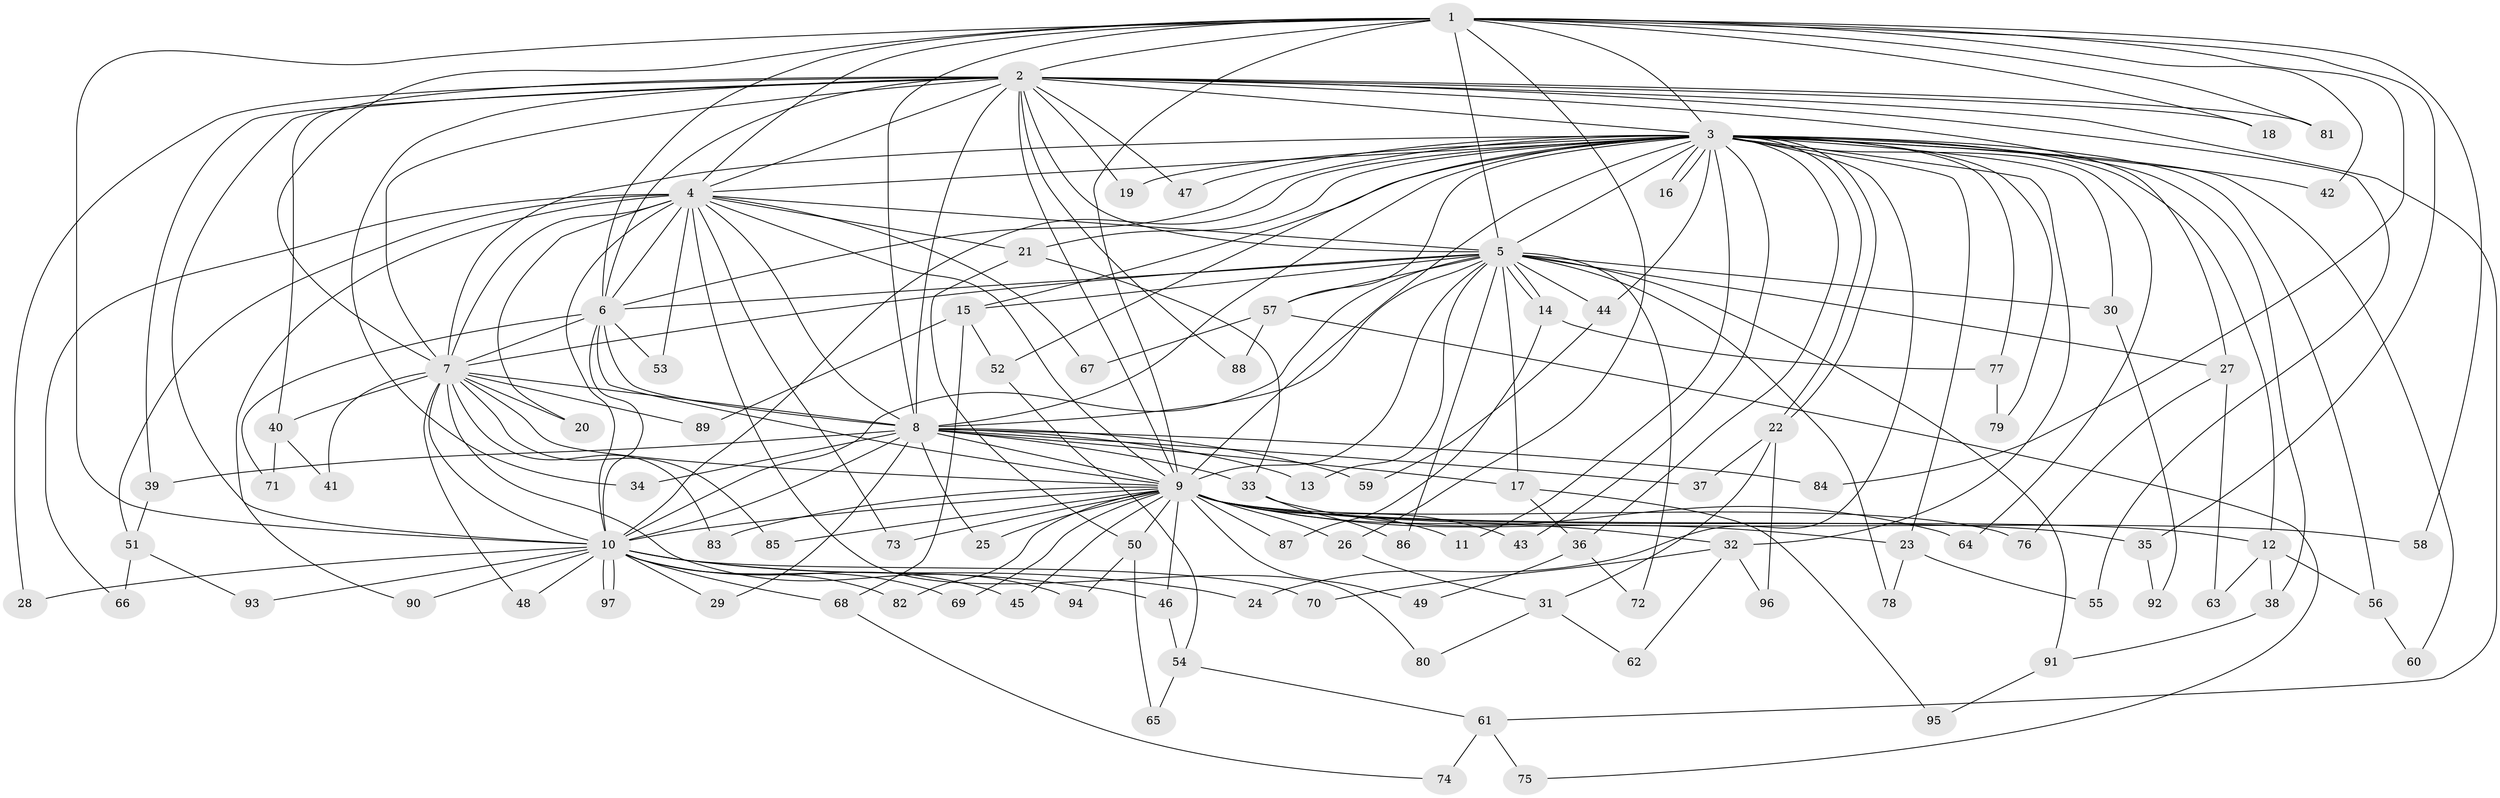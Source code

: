 // Generated by graph-tools (version 1.1) at 2025/25/03/09/25 03:25:49]
// undirected, 97 vertices, 219 edges
graph export_dot {
graph [start="1"]
  node [color=gray90,style=filled];
  1;
  2;
  3;
  4;
  5;
  6;
  7;
  8;
  9;
  10;
  11;
  12;
  13;
  14;
  15;
  16;
  17;
  18;
  19;
  20;
  21;
  22;
  23;
  24;
  25;
  26;
  27;
  28;
  29;
  30;
  31;
  32;
  33;
  34;
  35;
  36;
  37;
  38;
  39;
  40;
  41;
  42;
  43;
  44;
  45;
  46;
  47;
  48;
  49;
  50;
  51;
  52;
  53;
  54;
  55;
  56;
  57;
  58;
  59;
  60;
  61;
  62;
  63;
  64;
  65;
  66;
  67;
  68;
  69;
  70;
  71;
  72;
  73;
  74;
  75;
  76;
  77;
  78;
  79;
  80;
  81;
  82;
  83;
  84;
  85;
  86;
  87;
  88;
  89;
  90;
  91;
  92;
  93;
  94;
  95;
  96;
  97;
  1 -- 2;
  1 -- 3;
  1 -- 4;
  1 -- 5;
  1 -- 6;
  1 -- 7;
  1 -- 8;
  1 -- 9;
  1 -- 10;
  1 -- 18;
  1 -- 26;
  1 -- 35;
  1 -- 42;
  1 -- 58;
  1 -- 81;
  1 -- 84;
  2 -- 3;
  2 -- 4;
  2 -- 5;
  2 -- 6;
  2 -- 7;
  2 -- 8;
  2 -- 9;
  2 -- 10;
  2 -- 18;
  2 -- 19;
  2 -- 27;
  2 -- 28;
  2 -- 34;
  2 -- 39;
  2 -- 40;
  2 -- 47;
  2 -- 55;
  2 -- 61;
  2 -- 81;
  2 -- 88;
  3 -- 4;
  3 -- 5;
  3 -- 6;
  3 -- 7;
  3 -- 8;
  3 -- 9;
  3 -- 10;
  3 -- 11;
  3 -- 12;
  3 -- 15;
  3 -- 16;
  3 -- 16;
  3 -- 19;
  3 -- 21;
  3 -- 22;
  3 -- 22;
  3 -- 23;
  3 -- 24;
  3 -- 30;
  3 -- 32;
  3 -- 36;
  3 -- 38;
  3 -- 42;
  3 -- 43;
  3 -- 44;
  3 -- 47;
  3 -- 52;
  3 -- 56;
  3 -- 57;
  3 -- 60;
  3 -- 64;
  3 -- 77;
  3 -- 79;
  4 -- 5;
  4 -- 6;
  4 -- 7;
  4 -- 8;
  4 -- 9;
  4 -- 10;
  4 -- 20;
  4 -- 21;
  4 -- 51;
  4 -- 53;
  4 -- 66;
  4 -- 67;
  4 -- 73;
  4 -- 80;
  4 -- 90;
  5 -- 6;
  5 -- 7;
  5 -- 8;
  5 -- 9;
  5 -- 10;
  5 -- 13;
  5 -- 14;
  5 -- 14;
  5 -- 15;
  5 -- 17;
  5 -- 27;
  5 -- 30;
  5 -- 44;
  5 -- 57;
  5 -- 72;
  5 -- 78;
  5 -- 86;
  5 -- 91;
  6 -- 7;
  6 -- 8;
  6 -- 9;
  6 -- 10;
  6 -- 53;
  6 -- 71;
  7 -- 8;
  7 -- 9;
  7 -- 10;
  7 -- 20;
  7 -- 40;
  7 -- 41;
  7 -- 48;
  7 -- 83;
  7 -- 85;
  7 -- 89;
  7 -- 94;
  8 -- 9;
  8 -- 10;
  8 -- 13;
  8 -- 17;
  8 -- 25;
  8 -- 29;
  8 -- 33;
  8 -- 34;
  8 -- 37;
  8 -- 39;
  8 -- 59;
  8 -- 84;
  9 -- 10;
  9 -- 11;
  9 -- 12;
  9 -- 23;
  9 -- 25;
  9 -- 26;
  9 -- 32;
  9 -- 35;
  9 -- 43;
  9 -- 45;
  9 -- 46;
  9 -- 49;
  9 -- 50;
  9 -- 58;
  9 -- 69;
  9 -- 73;
  9 -- 76;
  9 -- 82;
  9 -- 83;
  9 -- 85;
  9 -- 87;
  10 -- 24;
  10 -- 28;
  10 -- 29;
  10 -- 45;
  10 -- 46;
  10 -- 48;
  10 -- 68;
  10 -- 69;
  10 -- 70;
  10 -- 82;
  10 -- 90;
  10 -- 93;
  10 -- 97;
  10 -- 97;
  12 -- 38;
  12 -- 56;
  12 -- 63;
  14 -- 77;
  14 -- 87;
  15 -- 52;
  15 -- 68;
  15 -- 89;
  17 -- 36;
  17 -- 95;
  21 -- 33;
  21 -- 50;
  22 -- 31;
  22 -- 37;
  22 -- 96;
  23 -- 55;
  23 -- 78;
  26 -- 31;
  27 -- 63;
  27 -- 76;
  30 -- 92;
  31 -- 62;
  31 -- 80;
  32 -- 62;
  32 -- 70;
  32 -- 96;
  33 -- 64;
  33 -- 86;
  35 -- 92;
  36 -- 49;
  36 -- 72;
  38 -- 91;
  39 -- 51;
  40 -- 41;
  40 -- 71;
  44 -- 59;
  46 -- 54;
  50 -- 65;
  50 -- 94;
  51 -- 66;
  51 -- 93;
  52 -- 54;
  54 -- 61;
  54 -- 65;
  56 -- 60;
  57 -- 67;
  57 -- 75;
  57 -- 88;
  61 -- 74;
  61 -- 75;
  68 -- 74;
  77 -- 79;
  91 -- 95;
}
